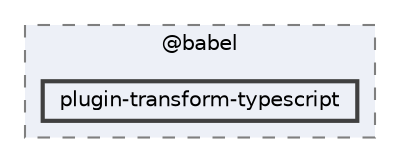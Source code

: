 digraph "pkiclassroomrescheduler/src/main/frontend/node_modules/@babel/plugin-transform-typescript"
{
 // LATEX_PDF_SIZE
  bgcolor="transparent";
  edge [fontname=Helvetica,fontsize=10,labelfontname=Helvetica,labelfontsize=10];
  node [fontname=Helvetica,fontsize=10,shape=box,height=0.2,width=0.4];
  compound=true
  subgraph clusterdir_bc8070c8b402176472541bb6f0cba6df {
    graph [ bgcolor="#edf0f7", pencolor="grey50", label="@babel", fontname=Helvetica,fontsize=10 style="filled,dashed", URL="dir_bc8070c8b402176472541bb6f0cba6df.html",tooltip=""]
  dir_a9d681ef851abfc885e9bddda1759e7d [label="plugin-transform-typescript", fillcolor="#edf0f7", color="grey25", style="filled,bold", URL="dir_a9d681ef851abfc885e9bddda1759e7d.html",tooltip=""];
  }
}
